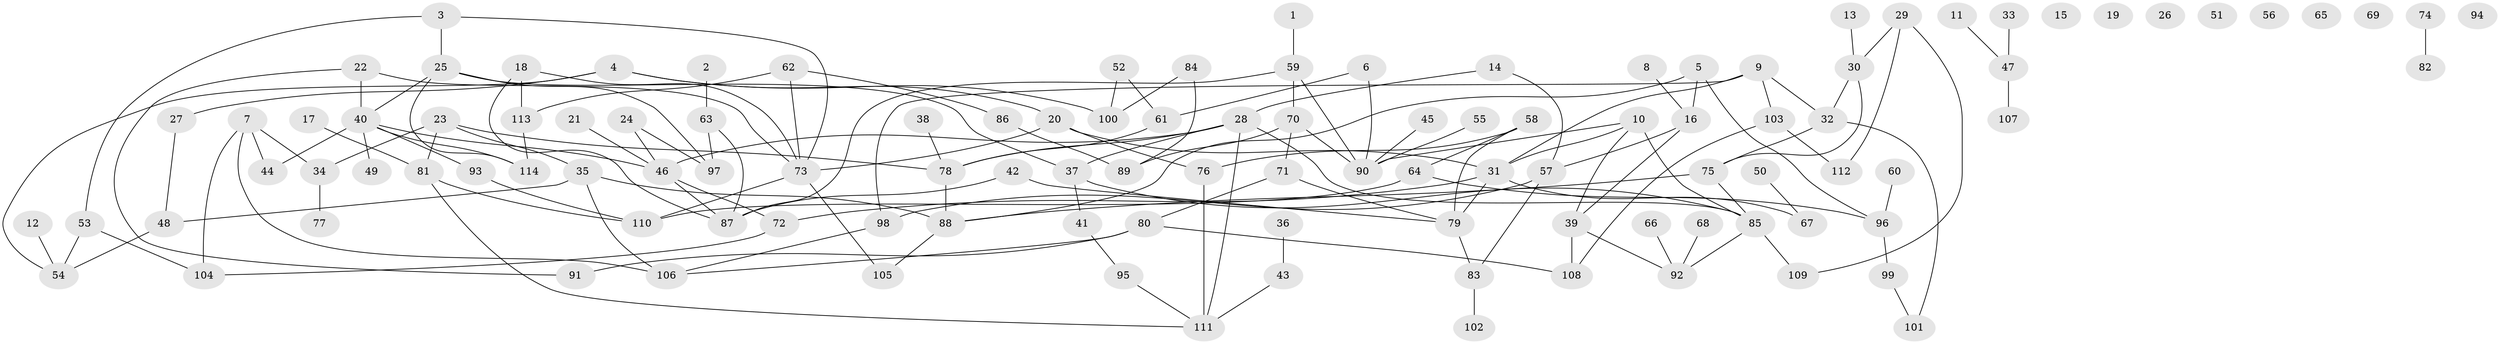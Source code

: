 // Generated by graph-tools (version 1.1) at 2025/25/03/09/25 03:25:19]
// undirected, 114 vertices, 155 edges
graph export_dot {
graph [start="1"]
  node [color=gray90,style=filled];
  1;
  2;
  3;
  4;
  5;
  6;
  7;
  8;
  9;
  10;
  11;
  12;
  13;
  14;
  15;
  16;
  17;
  18;
  19;
  20;
  21;
  22;
  23;
  24;
  25;
  26;
  27;
  28;
  29;
  30;
  31;
  32;
  33;
  34;
  35;
  36;
  37;
  38;
  39;
  40;
  41;
  42;
  43;
  44;
  45;
  46;
  47;
  48;
  49;
  50;
  51;
  52;
  53;
  54;
  55;
  56;
  57;
  58;
  59;
  60;
  61;
  62;
  63;
  64;
  65;
  66;
  67;
  68;
  69;
  70;
  71;
  72;
  73;
  74;
  75;
  76;
  77;
  78;
  79;
  80;
  81;
  82;
  83;
  84;
  85;
  86;
  87;
  88;
  89;
  90;
  91;
  92;
  93;
  94;
  95;
  96;
  97;
  98;
  99;
  100;
  101;
  102;
  103;
  104;
  105;
  106;
  107;
  108;
  109;
  110;
  111;
  112;
  113;
  114;
  1 -- 59;
  2 -- 63;
  3 -- 25;
  3 -- 53;
  3 -- 73;
  4 -- 20;
  4 -- 27;
  4 -- 54;
  4 -- 100;
  5 -- 16;
  5 -- 88;
  5 -- 96;
  6 -- 61;
  6 -- 90;
  7 -- 34;
  7 -- 44;
  7 -- 104;
  7 -- 106;
  8 -- 16;
  9 -- 31;
  9 -- 32;
  9 -- 98;
  9 -- 103;
  10 -- 31;
  10 -- 39;
  10 -- 85;
  10 -- 90;
  11 -- 47;
  12 -- 54;
  13 -- 30;
  14 -- 28;
  14 -- 57;
  16 -- 39;
  16 -- 57;
  17 -- 81;
  18 -- 73;
  18 -- 87;
  18 -- 113;
  20 -- 31;
  20 -- 73;
  20 -- 76;
  21 -- 46;
  22 -- 40;
  22 -- 73;
  22 -- 91;
  23 -- 34;
  23 -- 35;
  23 -- 78;
  23 -- 81;
  24 -- 46;
  24 -- 97;
  25 -- 37;
  25 -- 40;
  25 -- 97;
  25 -- 114;
  27 -- 48;
  28 -- 37;
  28 -- 46;
  28 -- 78;
  28 -- 85;
  28 -- 111;
  29 -- 30;
  29 -- 109;
  29 -- 112;
  30 -- 32;
  30 -- 75;
  31 -- 67;
  31 -- 72;
  31 -- 79;
  32 -- 75;
  32 -- 101;
  33 -- 47;
  34 -- 77;
  35 -- 48;
  35 -- 88;
  35 -- 106;
  36 -- 43;
  37 -- 41;
  37 -- 85;
  38 -- 78;
  39 -- 92;
  39 -- 108;
  40 -- 44;
  40 -- 46;
  40 -- 49;
  40 -- 93;
  40 -- 114;
  41 -- 95;
  42 -- 79;
  42 -- 87;
  43 -- 111;
  45 -- 90;
  46 -- 72;
  46 -- 87;
  47 -- 107;
  48 -- 54;
  50 -- 67;
  52 -- 61;
  52 -- 100;
  53 -- 54;
  53 -- 104;
  55 -- 90;
  57 -- 83;
  57 -- 98;
  58 -- 64;
  58 -- 76;
  58 -- 79;
  59 -- 70;
  59 -- 87;
  59 -- 90;
  60 -- 96;
  61 -- 78;
  62 -- 73;
  62 -- 86;
  62 -- 113;
  63 -- 87;
  63 -- 97;
  64 -- 96;
  64 -- 110;
  66 -- 92;
  68 -- 92;
  70 -- 71;
  70 -- 89;
  70 -- 90;
  71 -- 79;
  71 -- 80;
  72 -- 104;
  73 -- 105;
  73 -- 110;
  74 -- 82;
  75 -- 85;
  75 -- 88;
  76 -- 111;
  78 -- 88;
  79 -- 83;
  80 -- 91;
  80 -- 106;
  80 -- 108;
  81 -- 110;
  81 -- 111;
  83 -- 102;
  84 -- 89;
  84 -- 100;
  85 -- 92;
  85 -- 109;
  86 -- 89;
  88 -- 105;
  93 -- 110;
  95 -- 111;
  96 -- 99;
  98 -- 106;
  99 -- 101;
  103 -- 108;
  103 -- 112;
  113 -- 114;
}
